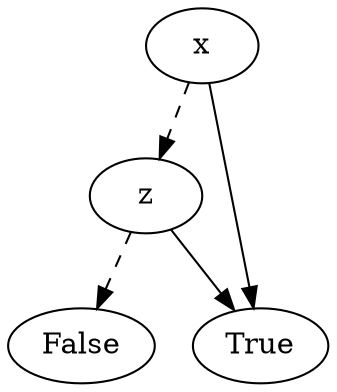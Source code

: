 digraph{2202465096656[label=x]2202465099856[label="z"]
2202465096656 -> 2202465099856[style=dashed label="" fontcolor = gray]
2202464159888[label="False"]
2202465099856 -> 2202464159888[style=dashed label="" fontcolor = gray]
2202465092368[label="True"]
2202465099856 -> 2202465092368 [label="" fontcolor = gray]
2202465092368[label="True"]
2202465096656 -> 2202465092368 [label="" fontcolor = gray]
}